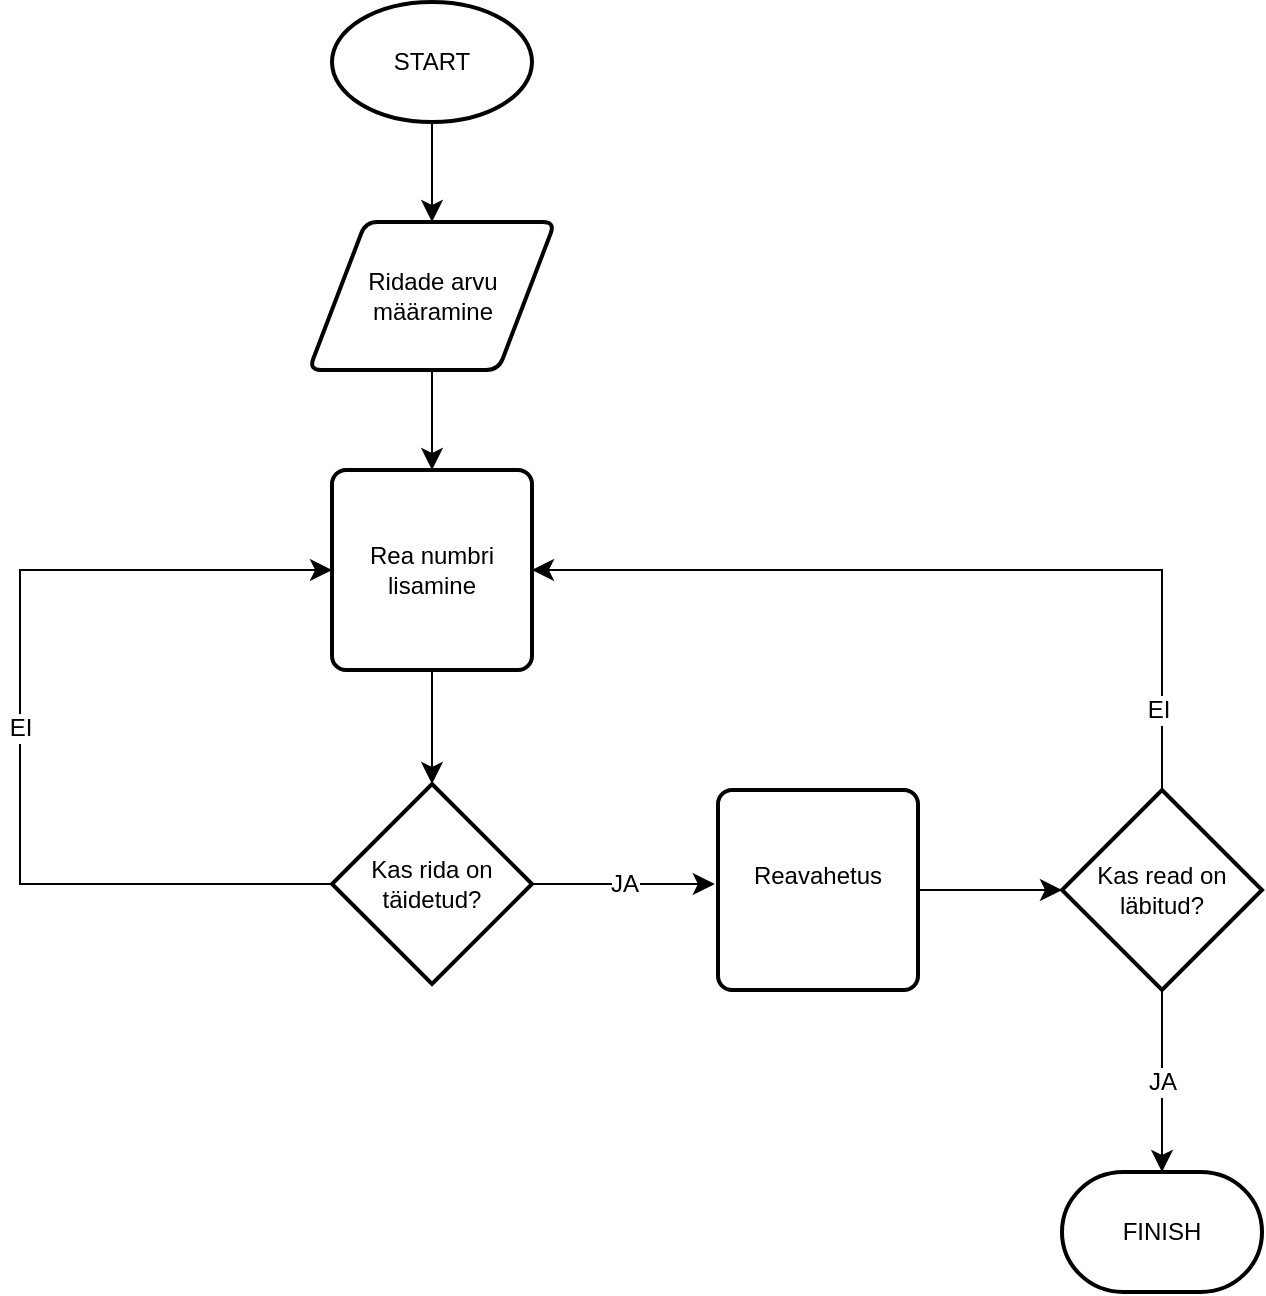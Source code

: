 <mxfile version="26.0.10" pages="2">
  <diagram name="Mina" id="PZYnJRZevxDwI2HOewi5">
    <mxGraphModel grid="0" page="0" gridSize="10" guides="1" tooltips="1" connect="1" arrows="1" fold="1" pageScale="1" pageWidth="827" pageHeight="1169" math="0" shadow="0">
      <root>
        <mxCell id="0" />
        <mxCell id="1" parent="0" />
        <mxCell id="8MZCemMcqPsUIvvhUxH5-18" style="edgeStyle=none;curved=1;rounded=0;orthogonalLoop=1;jettySize=auto;html=1;fontSize=12;startSize=8;endSize=8;entryX=0.5;entryY=0;entryDx=0;entryDy=0;" edge="1" parent="1" source="v0zeZhXQBVPiCz0n2Xap-1" target="8MZCemMcqPsUIvvhUxH5-6">
          <mxGeometry relative="1" as="geometry">
            <mxPoint x="77" y="3" as="targetPoint" />
          </mxGeometry>
        </mxCell>
        <object label="Ridade arvu määramine" rows="" id="v0zeZhXQBVPiCz0n2Xap-1">
          <mxCell style="shape=parallelogram;html=1;strokeWidth=2;perimeter=parallelogramPerimeter;whiteSpace=wrap;rounded=1;arcSize=12;size=0.23;" vertex="1" parent="1">
            <mxGeometry x="26.5" y="-111" width="123" height="74" as="geometry" />
          </mxCell>
        </object>
        <mxCell id="8MZCemMcqPsUIvvhUxH5-7" style="edgeStyle=none;curved=1;rounded=0;orthogonalLoop=1;jettySize=auto;html=1;fontSize=12;startSize=8;endSize=8;" edge="1" parent="1" source="8MZCemMcqPsUIvvhUxH5-2" target="v0zeZhXQBVPiCz0n2Xap-1">
          <mxGeometry relative="1" as="geometry" />
        </mxCell>
        <mxCell id="8MZCemMcqPsUIvvhUxH5-2" value="START" style="strokeWidth=2;html=1;shape=mxgraph.flowchart.start_1;whiteSpace=wrap;" vertex="1" parent="1">
          <mxGeometry x="38" y="-221" width="100" height="60" as="geometry" />
        </mxCell>
        <mxCell id="8MZCemMcqPsUIvvhUxH5-3" value="FINISH" style="strokeWidth=2;html=1;shape=mxgraph.flowchart.terminator;whiteSpace=wrap;" vertex="1" parent="1">
          <mxGeometry x="403" y="364" width="100" height="60" as="geometry" />
        </mxCell>
        <mxCell id="8MZCemMcqPsUIvvhUxH5-5" value="Reavahetus&lt;div&gt;&lt;br&gt;&lt;/div&gt;" style="rounded=1;whiteSpace=wrap;html=1;absoluteArcSize=1;arcSize=14;strokeWidth=2;" vertex="1" parent="1">
          <mxGeometry x="231" y="173" width="100" height="100" as="geometry" />
        </mxCell>
        <mxCell id="8MZCemMcqPsUIvvhUxH5-6" value="&lt;div&gt;Rea numbri lisamine&lt;/div&gt;" style="rounded=1;whiteSpace=wrap;html=1;absoluteArcSize=1;arcSize=14;strokeWidth=2;" vertex="1" parent="1">
          <mxGeometry x="38" y="13" width="100" height="100" as="geometry" />
        </mxCell>
        <mxCell id="8MZCemMcqPsUIvvhUxH5-11" value="EI" style="edgeStyle=orthogonalEdgeStyle;rounded=0;orthogonalLoop=1;jettySize=auto;html=1;fontSize=12;startSize=8;endSize=8;exitX=0;exitY=0.5;exitDx=0;exitDy=0;exitPerimeter=0;entryX=0;entryY=0.5;entryDx=0;entryDy=0;" edge="1" parent="1" source="8MZCemMcqPsUIvvhUxH5-9" target="8MZCemMcqPsUIvvhUxH5-6">
          <mxGeometry relative="1" as="geometry">
            <mxPoint x="-72" y="45" as="targetPoint" />
            <mxPoint x="-77" y="189.5" as="sourcePoint" />
            <Array as="points">
              <mxPoint x="-118" y="220" />
              <mxPoint x="-118" y="63" />
            </Array>
          </mxGeometry>
        </mxCell>
        <mxCell id="8MZCemMcqPsUIvvhUxH5-12" value="JA" style="edgeStyle=none;curved=1;rounded=0;orthogonalLoop=1;jettySize=auto;html=1;fontSize=12;startSize=8;endSize=8;" edge="1" parent="1" source="8MZCemMcqPsUIvvhUxH5-9">
          <mxGeometry relative="1" as="geometry">
            <mxPoint x="229.4" y="220" as="targetPoint" />
          </mxGeometry>
        </mxCell>
        <mxCell id="8MZCemMcqPsUIvvhUxH5-9" value="Kas rida on täidetud?" style="strokeWidth=2;html=1;shape=mxgraph.flowchart.decision;whiteSpace=wrap;" vertex="1" parent="1">
          <mxGeometry x="38" y="170" width="100" height="100" as="geometry" />
        </mxCell>
        <mxCell id="8MZCemMcqPsUIvvhUxH5-10" style="edgeStyle=none;curved=1;rounded=0;orthogonalLoop=1;jettySize=auto;html=1;entryX=0.5;entryY=0;entryDx=0;entryDy=0;entryPerimeter=0;fontSize=12;startSize=8;endSize=8;" edge="1" parent="1" source="8MZCemMcqPsUIvvhUxH5-6" target="8MZCemMcqPsUIvvhUxH5-9">
          <mxGeometry relative="1" as="geometry" />
        </mxCell>
        <mxCell id="8MZCemMcqPsUIvvhUxH5-16" style="edgeStyle=orthogonalEdgeStyle;rounded=0;orthogonalLoop=1;jettySize=auto;html=1;fontSize=12;startSize=8;endSize=8;entryX=1;entryY=0.5;entryDx=0;entryDy=0;" edge="1" parent="1" source="8MZCemMcqPsUIvvhUxH5-13" target="8MZCemMcqPsUIvvhUxH5-6">
          <mxGeometry relative="1" as="geometry">
            <mxPoint x="421" y="-62" as="targetPoint" />
            <Array as="points">
              <mxPoint x="453" y="63" />
            </Array>
          </mxGeometry>
        </mxCell>
        <mxCell id="8MZCemMcqPsUIvvhUxH5-17" value="EI" style="edgeLabel;html=1;align=center;verticalAlign=middle;resizable=0;points=[];fontSize=12;" connectable="0" vertex="1" parent="8MZCemMcqPsUIvvhUxH5-16">
          <mxGeometry x="-0.809" y="2" relative="1" as="geometry">
            <mxPoint as="offset" />
          </mxGeometry>
        </mxCell>
        <mxCell id="8MZCemMcqPsUIvvhUxH5-13" value="Kas read on läbitud?" style="strokeWidth=2;html=1;shape=mxgraph.flowchart.decision;whiteSpace=wrap;" vertex="1" parent="1">
          <mxGeometry x="403" y="173" width="100" height="100" as="geometry" />
        </mxCell>
        <mxCell id="8MZCemMcqPsUIvvhUxH5-14" style="edgeStyle=none;curved=1;rounded=0;orthogonalLoop=1;jettySize=auto;html=1;entryX=0;entryY=0.5;entryDx=0;entryDy=0;entryPerimeter=0;fontSize=12;startSize=8;endSize=8;" edge="1" parent="1" source="8MZCemMcqPsUIvvhUxH5-5" target="8MZCemMcqPsUIvvhUxH5-13">
          <mxGeometry relative="1" as="geometry" />
        </mxCell>
        <mxCell id="8MZCemMcqPsUIvvhUxH5-15" value="JA" style="edgeStyle=none;curved=1;rounded=0;orthogonalLoop=1;jettySize=auto;html=1;entryX=0.5;entryY=0;entryDx=0;entryDy=0;entryPerimeter=0;fontSize=12;startSize=8;endSize=8;" edge="1" parent="1" source="8MZCemMcqPsUIvvhUxH5-13" target="8MZCemMcqPsUIvvhUxH5-3">
          <mxGeometry relative="1" as="geometry" />
        </mxCell>
      </root>
    </mxGraphModel>
  </diagram>
  <diagram id="PM6-EAhkB8lqo6CUD4QI" name="Õpetaja">
    <mxGraphModel grid="0" page="0" gridSize="10" guides="1" tooltips="1" connect="1" arrows="1" fold="1" pageScale="1" pageWidth="827" pageHeight="1169" math="0" shadow="0">
      <root>
        <mxCell id="0" />
        <mxCell id="1" parent="0" />
        <mxCell id="IEZDMQfxzLIDxH9cp8mj-5" style="edgeStyle=none;curved=1;rounded=0;orthogonalLoop=1;jettySize=auto;html=1;entryX=0.5;entryY=0;entryDx=0;entryDy=0;fontSize=12;startSize=8;endSize=8;" edge="1" parent="1" source="IEZDMQfxzLIDxH9cp8mj-1" target="IEZDMQfxzLIDxH9cp8mj-3">
          <mxGeometry relative="1" as="geometry" />
        </mxCell>
        <mxCell id="IEZDMQfxzLIDxH9cp8mj-1" value="START" style="strokeWidth=2;html=1;shape=mxgraph.flowchart.start_1;whiteSpace=wrap;" vertex="1" parent="1">
          <mxGeometry x="58" y="-185" width="100" height="60" as="geometry" />
        </mxCell>
        <mxCell id="IEZDMQfxzLIDxH9cp8mj-2" value="END" style="strokeWidth=2;html=1;shape=mxgraph.flowchart.terminator;whiteSpace=wrap;" vertex="1" parent="1">
          <mxGeometry x="395" y="140" width="100" height="60" as="geometry" />
        </mxCell>
        <mxCell id="IEZDMQfxzLIDxH9cp8mj-3" value="&lt;div&gt;&amp;nbsp; &amp;nbsp; &amp;nbsp; Int32 rows;&lt;/div&gt;&lt;div&gt;&lt;br&gt;&lt;/div&gt;&lt;div&gt;&amp;nbsp; &amp;nbsp; &amp;nbsp; Console.Write(&quot;Sisesta ridade arv: &quot;);&lt;/div&gt;&lt;div&gt;&amp;nbsp; &amp;nbsp; &amp;nbsp; rows = Convert.ToInt32(Console.ReadLine());&lt;/div&gt;" style="rounded=1;whiteSpace=wrap;html=1;absoluteArcSize=1;arcSize=14;strokeWidth=2;" vertex="1" parent="1">
          <mxGeometry x="-49" y="-73" width="314" height="100" as="geometry" />
        </mxCell>
        <mxCell id="IEZDMQfxzLIDxH9cp8mj-4" value="for (int i = 1; i &amp;lt;= rows; i++)" style="strokeWidth=2;html=1;shape=mxgraph.flowchart.decision;whiteSpace=wrap;" vertex="1" parent="1">
          <mxGeometry x="4.5" y="122" width="207" height="107" as="geometry" />
        </mxCell>
        <mxCell id="IEZDMQfxzLIDxH9cp8mj-6" style="edgeStyle=none;curved=1;rounded=0;orthogonalLoop=1;jettySize=auto;html=1;entryX=0.5;entryY=0;entryDx=0;entryDy=0;entryPerimeter=0;fontSize=12;startSize=8;endSize=8;" edge="1" parent="1" source="IEZDMQfxzLIDxH9cp8mj-3" target="IEZDMQfxzLIDxH9cp8mj-4">
          <mxGeometry relative="1" as="geometry" />
        </mxCell>
        <mxCell id="IEZDMQfxzLIDxH9cp8mj-7" style="edgeStyle=none;curved=1;rounded=0;orthogonalLoop=1;jettySize=auto;html=1;entryX=0;entryY=0.5;entryDx=0;entryDy=0;entryPerimeter=0;fontSize=12;startSize=8;endSize=8;" edge="1" parent="1" target="IEZDMQfxzLIDxH9cp8mj-2">
          <mxGeometry relative="1" as="geometry">
            <mxPoint x="215" y="172" as="sourcePoint" />
          </mxGeometry>
        </mxCell>
        <mxCell id="IEZDMQfxzLIDxH9cp8mj-12" value="YES" style="edgeStyle=none;curved=1;rounded=0;orthogonalLoop=1;jettySize=auto;html=1;fontSize=12;startSize=8;endSize=8;" edge="1" parent="1" source="IEZDMQfxzLIDxH9cp8mj-8" target="IEZDMQfxzLIDxH9cp8mj-11">
          <mxGeometry relative="1" as="geometry">
            <Array as="points">
              <mxPoint x="250" y="462" />
            </Array>
          </mxGeometry>
        </mxCell>
        <mxCell id="IEZDMQfxzLIDxH9cp8mj-15" value="NO" style="edgeStyle=none;curved=1;rounded=0;orthogonalLoop=1;jettySize=auto;html=1;entryX=0.5;entryY=0;entryDx=0;entryDy=0;fontSize=12;startSize=8;endSize=8;" edge="1" parent="1" source="IEZDMQfxzLIDxH9cp8mj-8" target="IEZDMQfxzLIDxH9cp8mj-14">
          <mxGeometry relative="1" as="geometry" />
        </mxCell>
        <mxCell id="IEZDMQfxzLIDxH9cp8mj-8" value="for (int j = 1; j &amp;lt;= i; j++)" style="strokeWidth=2;html=1;shape=mxgraph.flowchart.decision;whiteSpace=wrap;" vertex="1" parent="1">
          <mxGeometry x="7" y="361" width="215" height="201" as="geometry" />
        </mxCell>
        <mxCell id="IEZDMQfxzLIDxH9cp8mj-9" style="edgeStyle=none;curved=1;rounded=0;orthogonalLoop=1;jettySize=auto;html=1;entryX=0.5;entryY=0;entryDx=0;entryDy=0;entryPerimeter=0;fontSize=12;startSize=8;endSize=8;" edge="1" parent="1" source="IEZDMQfxzLIDxH9cp8mj-4" target="IEZDMQfxzLIDxH9cp8mj-8">
          <mxGeometry relative="1" as="geometry" />
        </mxCell>
        <mxCell id="IEZDMQfxzLIDxH9cp8mj-11" value="&amp;nbsp;Console.WriteLine();" style="rounded=1;whiteSpace=wrap;html=1;absoluteArcSize=1;arcSize=14;strokeWidth=2;" vertex="1" parent="1">
          <mxGeometry x="291" y="411.5" width="123" height="100" as="geometry" />
        </mxCell>
        <mxCell id="IEZDMQfxzLIDxH9cp8mj-13" style="edgeStyle=none;curved=1;rounded=0;orthogonalLoop=1;jettySize=auto;html=1;fontSize=12;startSize=8;endSize=8;exitX=0.5;exitY=0;exitDx=0;exitDy=0;" edge="1" parent="1" source="IEZDMQfxzLIDxH9cp8mj-11">
          <mxGeometry relative="1" as="geometry">
            <mxPoint x="3" y="172" as="targetPoint" />
            <Array as="points">
              <mxPoint x="-63" y="239" />
            </Array>
          </mxGeometry>
        </mxCell>
        <mxCell id="IEZDMQfxzLIDxH9cp8mj-16" style="edgeStyle=none;curved=1;rounded=0;orthogonalLoop=1;jettySize=auto;html=1;fontSize=12;startSize=8;endSize=8;" edge="1" parent="1" source="IEZDMQfxzLIDxH9cp8mj-14">
          <mxGeometry relative="1" as="geometry">
            <mxPoint x="5" y="460" as="targetPoint" />
            <Array as="points">
              <mxPoint x="-112" y="648" />
            </Array>
          </mxGeometry>
        </mxCell>
        <mxCell id="IEZDMQfxzLIDxH9cp8mj-14" value="Console.Write(i);" style="rounded=1;whiteSpace=wrap;html=1;absoluteArcSize=1;arcSize=14;strokeWidth=2;" vertex="1" parent="1">
          <mxGeometry x="67" y="616" width="100" height="100" as="geometry" />
        </mxCell>
      </root>
    </mxGraphModel>
  </diagram>
</mxfile>

